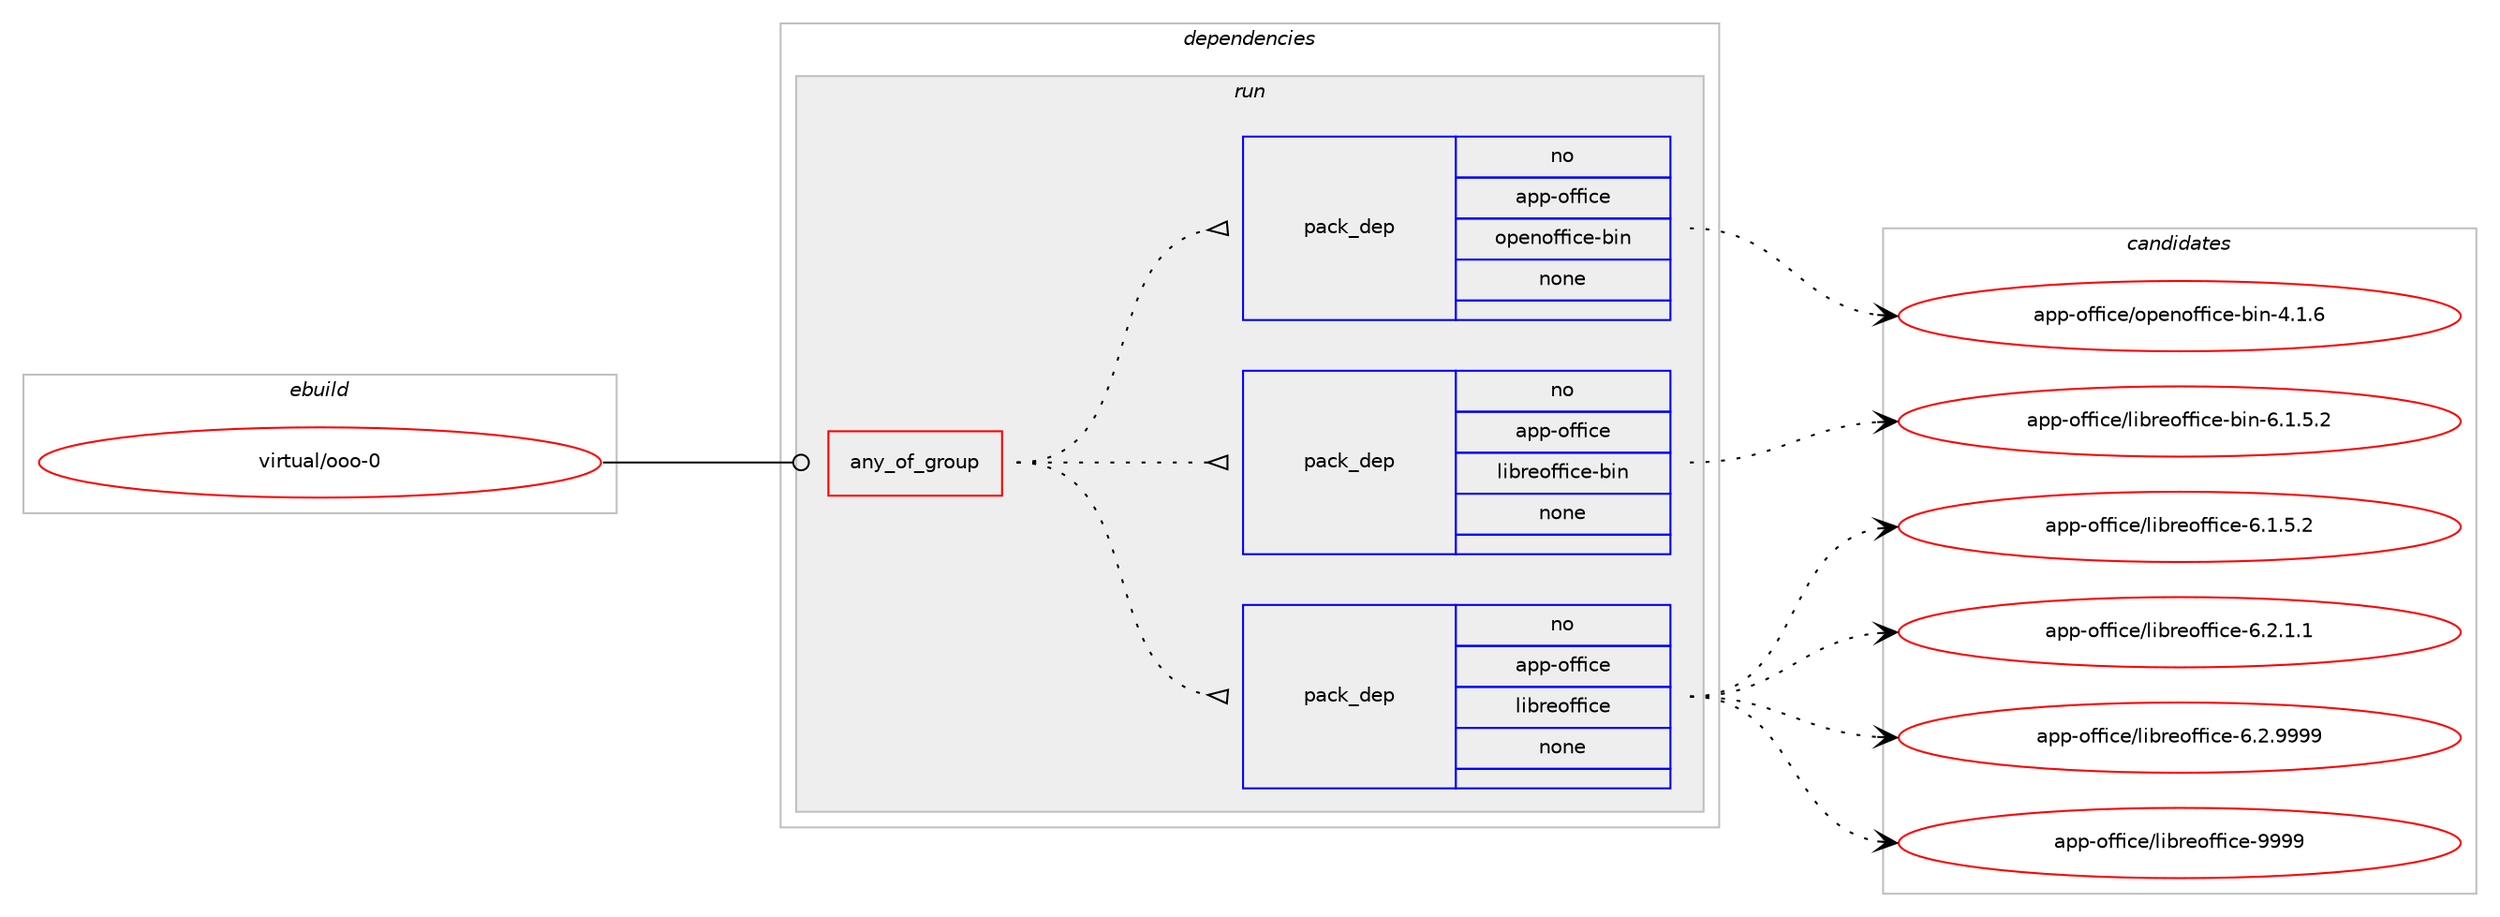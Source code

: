 digraph prolog {

# *************
# Graph options
# *************

newrank=true;
concentrate=true;
compound=true;
graph [rankdir=LR,fontname=Helvetica,fontsize=10,ranksep=1.5];#, ranksep=2.5, nodesep=0.2];
edge  [arrowhead=vee];
node  [fontname=Helvetica,fontsize=10];

# **********
# The ebuild
# **********

subgraph cluster_leftcol {
color=gray;
rank=same;
label=<<i>ebuild</i>>;
id [label="virtual/ooo-0", color=red, width=4, href="../virtual/ooo-0.svg"];
}

# ****************
# The dependencies
# ****************

subgraph cluster_midcol {
color=gray;
label=<<i>dependencies</i>>;
subgraph cluster_compile {
fillcolor="#eeeeee";
style=filled;
label=<<i>compile</i>>;
}
subgraph cluster_compileandrun {
fillcolor="#eeeeee";
style=filled;
label=<<i>compile and run</i>>;
}
subgraph cluster_run {
fillcolor="#eeeeee";
style=filled;
label=<<i>run</i>>;
subgraph any27884 {
dependency1741489 [label=<<TABLE BORDER="0" CELLBORDER="1" CELLSPACING="0" CELLPADDING="4"><TR><TD CELLPADDING="10">any_of_group</TD></TR></TABLE>>, shape=none, color=red];subgraph pack1249993 {
dependency1741490 [label=<<TABLE BORDER="0" CELLBORDER="1" CELLSPACING="0" CELLPADDING="4" WIDTH="220"><TR><TD ROWSPAN="6" CELLPADDING="30">pack_dep</TD></TR><TR><TD WIDTH="110">no</TD></TR><TR><TD>app-office</TD></TR><TR><TD>libreoffice</TD></TR><TR><TD>none</TD></TR><TR><TD></TD></TR></TABLE>>, shape=none, color=blue];
}
dependency1741489:e -> dependency1741490:w [weight=20,style="dotted",arrowhead="oinv"];
subgraph pack1249994 {
dependency1741491 [label=<<TABLE BORDER="0" CELLBORDER="1" CELLSPACING="0" CELLPADDING="4" WIDTH="220"><TR><TD ROWSPAN="6" CELLPADDING="30">pack_dep</TD></TR><TR><TD WIDTH="110">no</TD></TR><TR><TD>app-office</TD></TR><TR><TD>libreoffice-bin</TD></TR><TR><TD>none</TD></TR><TR><TD></TD></TR></TABLE>>, shape=none, color=blue];
}
dependency1741489:e -> dependency1741491:w [weight=20,style="dotted",arrowhead="oinv"];
subgraph pack1249995 {
dependency1741492 [label=<<TABLE BORDER="0" CELLBORDER="1" CELLSPACING="0" CELLPADDING="4" WIDTH="220"><TR><TD ROWSPAN="6" CELLPADDING="30">pack_dep</TD></TR><TR><TD WIDTH="110">no</TD></TR><TR><TD>app-office</TD></TR><TR><TD>openoffice-bin</TD></TR><TR><TD>none</TD></TR><TR><TD></TD></TR></TABLE>>, shape=none, color=blue];
}
dependency1741489:e -> dependency1741492:w [weight=20,style="dotted",arrowhead="oinv"];
}
id:e -> dependency1741489:w [weight=20,style="solid",arrowhead="odot"];
}
}

# **************
# The candidates
# **************

subgraph cluster_choices {
rank=same;
color=gray;
label=<<i>candidates</i>>;

subgraph choice1249993 {
color=black;
nodesep=1;
choice9711211245111102102105991014710810598114101111102102105991014554464946534650 [label="app-office/libreoffice-6.1.5.2", color=red, width=4,href="../app-office/libreoffice-6.1.5.2.svg"];
choice9711211245111102102105991014710810598114101111102102105991014554465046494649 [label="app-office/libreoffice-6.2.1.1", color=red, width=4,href="../app-office/libreoffice-6.2.1.1.svg"];
choice971121124511110210210599101471081059811410111110210210599101455446504657575757 [label="app-office/libreoffice-6.2.9999", color=red, width=4,href="../app-office/libreoffice-6.2.9999.svg"];
choice9711211245111102102105991014710810598114101111102102105991014557575757 [label="app-office/libreoffice-9999", color=red, width=4,href="../app-office/libreoffice-9999.svg"];
dependency1741490:e -> choice9711211245111102102105991014710810598114101111102102105991014554464946534650:w [style=dotted,weight="100"];
dependency1741490:e -> choice9711211245111102102105991014710810598114101111102102105991014554465046494649:w [style=dotted,weight="100"];
dependency1741490:e -> choice971121124511110210210599101471081059811410111110210210599101455446504657575757:w [style=dotted,weight="100"];
dependency1741490:e -> choice9711211245111102102105991014710810598114101111102102105991014557575757:w [style=dotted,weight="100"];
}
subgraph choice1249994 {
color=black;
nodesep=1;
choice97112112451111021021059910147108105981141011111021021059910145981051104554464946534650 [label="app-office/libreoffice-bin-6.1.5.2", color=red, width=4,href="../app-office/libreoffice-bin-6.1.5.2.svg"];
dependency1741491:e -> choice97112112451111021021059910147108105981141011111021021059910145981051104554464946534650:w [style=dotted,weight="100"];
}
subgraph choice1249995 {
color=black;
nodesep=1;
choice97112112451111021021059910147111112101110111102102105991014598105110455246494654 [label="app-office/openoffice-bin-4.1.6", color=red, width=4,href="../app-office/openoffice-bin-4.1.6.svg"];
dependency1741492:e -> choice97112112451111021021059910147111112101110111102102105991014598105110455246494654:w [style=dotted,weight="100"];
}
}

}
